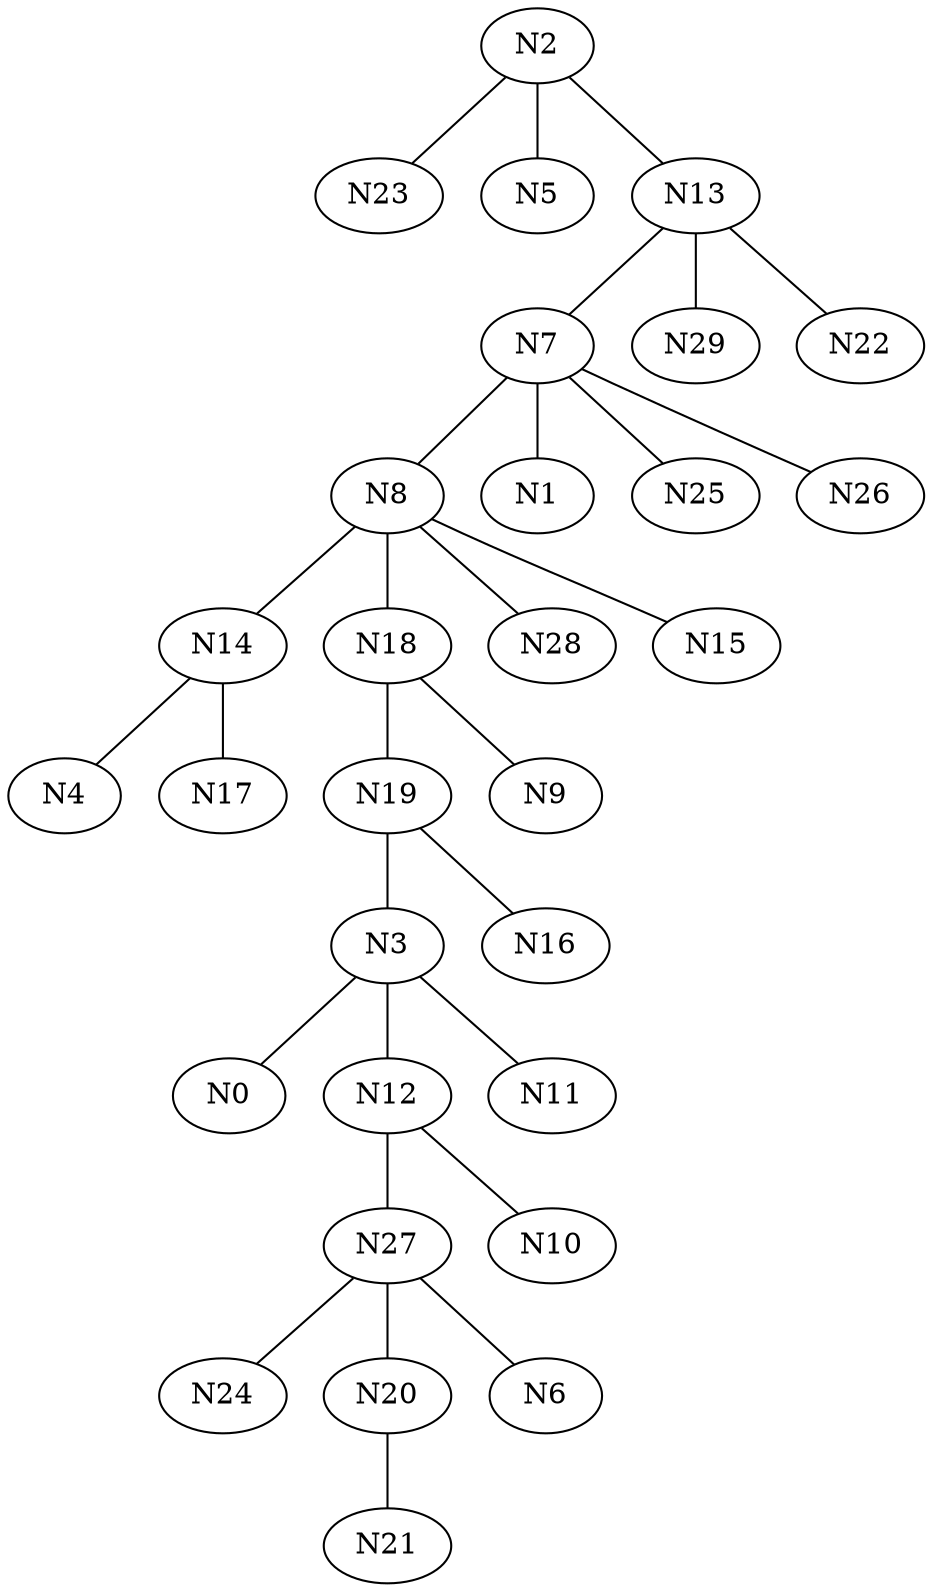 Graph G {
	N19--N3[weight=39];
	N27--N24[weight=39];
	N14--N4[weight=44];
	N2--N23[weight=2];
	N2--N5[weight=33];
	N27--N20[weight=9];
	N7--N8[weight=39];
	N13--N29[weight=35];
	N18--N19[weight=45];
	N8--N28[weight=19];
	N27--N6[weight=37];
	N7--N1[weight=32];
	N3--N0[weight=7];
	N19--N16[weight=38];
	N13--N7[weight=48];
	N8--N14[weight=46];
	N2--N13[weight=6];
	N20--N21[weight=14];
	N12--N27[weight=26];
	N8--N15[weight=5];
	N18--N9[weight=36];
	N8--N18[weight=40];
	N12--N10[weight=5];
	N3--N11[weight=3];
	N3--N12[weight=47];
	N7--N25[weight=18];
	N7--N26[weight=18];
	N14--N17[weight=13];
	N13--N22[weight=33];
}